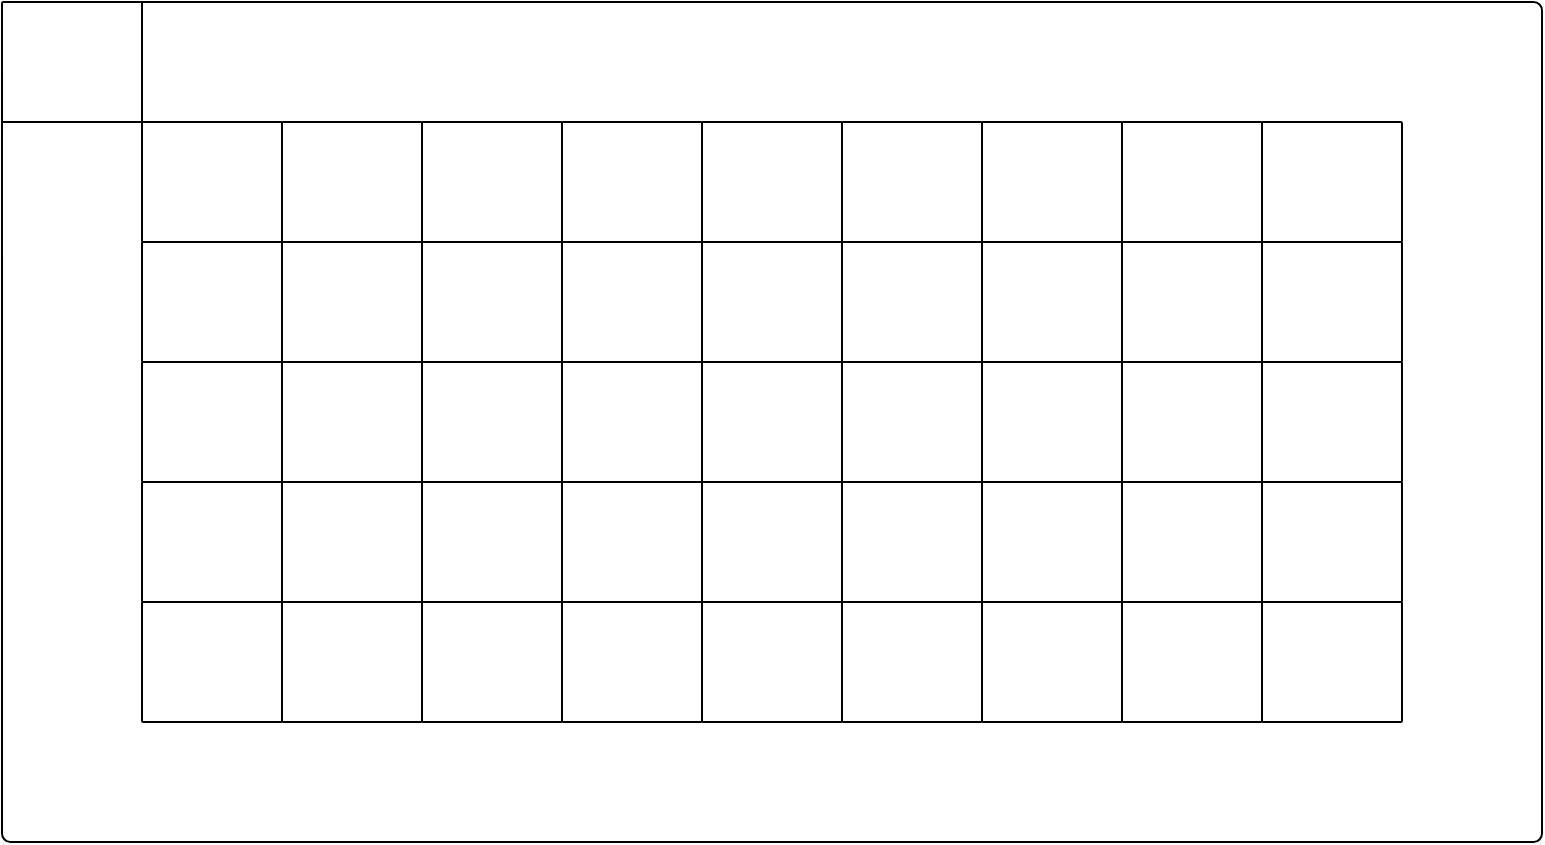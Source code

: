<mxfile version="21.2.8" type="device">
  <diagram name="Página-1" id="9aZgOW50n6HkElAPM5IO">
    <mxGraphModel dx="974" dy="456" grid="1" gridSize="10" guides="1" tooltips="1" connect="1" arrows="1" fold="1" page="1" pageScale="1" pageWidth="827" pageHeight="1169" math="0" shadow="0">
      <root>
        <mxCell id="0" />
        <mxCell id="1" parent="0" />
        <mxCell id="v1SxuAbGYxE5bJOTU45O-1" value="" style="rounded=1;whiteSpace=wrap;html=1;arcSize=1;" vertex="1" parent="1">
          <mxGeometry x="40" y="10" width="770" height="420" as="geometry" />
        </mxCell>
        <mxCell id="v1SxuAbGYxE5bJOTU45O-2" value="" style="rounded=1;whiteSpace=wrap;html=1;arcSize=1;" vertex="1" parent="1">
          <mxGeometry x="110" y="70" width="70" height="60" as="geometry" />
        </mxCell>
        <mxCell id="v1SxuAbGYxE5bJOTU45O-3" value="" style="rounded=1;whiteSpace=wrap;html=1;arcSize=1;" vertex="1" parent="1">
          <mxGeometry x="180" y="70" width="70" height="60" as="geometry" />
        </mxCell>
        <mxCell id="v1SxuAbGYxE5bJOTU45O-4" value="" style="rounded=1;whiteSpace=wrap;html=1;arcSize=1;fontStyle=0" vertex="1" parent="1">
          <mxGeometry x="250" y="70" width="70" height="60" as="geometry" />
        </mxCell>
        <mxCell id="v1SxuAbGYxE5bJOTU45O-5" value="" style="rounded=1;whiteSpace=wrap;html=1;arcSize=1;" vertex="1" parent="1">
          <mxGeometry x="320" y="70" width="70" height="60" as="geometry" />
        </mxCell>
        <mxCell id="v1SxuAbGYxE5bJOTU45O-7" value="" style="rounded=1;whiteSpace=wrap;html=1;arcSize=1;" vertex="1" parent="1">
          <mxGeometry x="460" y="70" width="70" height="60" as="geometry" />
        </mxCell>
        <mxCell id="v1SxuAbGYxE5bJOTU45O-8" value="" style="rounded=1;whiteSpace=wrap;html=1;arcSize=1;" vertex="1" parent="1">
          <mxGeometry x="110" y="130" width="70" height="60" as="geometry" />
        </mxCell>
        <mxCell id="v1SxuAbGYxE5bJOTU45O-9" value="" style="rounded=1;whiteSpace=wrap;html=1;arcSize=1;" vertex="1" parent="1">
          <mxGeometry x="110" y="190" width="70" height="60" as="geometry" />
        </mxCell>
        <mxCell id="v1SxuAbGYxE5bJOTU45O-10" value="" style="rounded=1;whiteSpace=wrap;html=1;arcSize=1;" vertex="1" parent="1">
          <mxGeometry x="110" y="250" width="70" height="60" as="geometry" />
        </mxCell>
        <mxCell id="v1SxuAbGYxE5bJOTU45O-11" value="" style="rounded=1;whiteSpace=wrap;html=1;arcSize=1;" vertex="1" parent="1">
          <mxGeometry x="110" y="310" width="70" height="60" as="geometry" />
        </mxCell>
        <mxCell id="v1SxuAbGYxE5bJOTU45O-12" value="" style="rounded=1;whiteSpace=wrap;html=1;arcSize=1;" vertex="1" parent="1">
          <mxGeometry x="530" y="70" width="70" height="60" as="geometry" />
        </mxCell>
        <mxCell id="v1SxuAbGYxE5bJOTU45O-13" value="" style="rounded=1;whiteSpace=wrap;html=1;arcSize=1;" vertex="1" parent="1">
          <mxGeometry x="600" y="70" width="70" height="60" as="geometry" />
        </mxCell>
        <mxCell id="v1SxuAbGYxE5bJOTU45O-14" value="" style="rounded=1;whiteSpace=wrap;html=1;arcSize=1;" vertex="1" parent="1">
          <mxGeometry x="670" y="70" width="70" height="60" as="geometry" />
        </mxCell>
        <mxCell id="v1SxuAbGYxE5bJOTU45O-15" value="" style="rounded=1;whiteSpace=wrap;html=1;arcSize=1;" vertex="1" parent="1">
          <mxGeometry x="180" y="130" width="70" height="60" as="geometry" />
        </mxCell>
        <mxCell id="v1SxuAbGYxE5bJOTU45O-16" value="" style="rounded=1;whiteSpace=wrap;html=1;arcSize=1;" vertex="1" parent="1">
          <mxGeometry x="250" y="190" width="70" height="60" as="geometry" />
        </mxCell>
        <mxCell id="v1SxuAbGYxE5bJOTU45O-17" value="" style="rounded=1;whiteSpace=wrap;html=1;arcSize=1;" vertex="1" parent="1">
          <mxGeometry x="320" y="250" width="70" height="60" as="geometry" />
        </mxCell>
        <mxCell id="v1SxuAbGYxE5bJOTU45O-18" value="" style="rounded=1;whiteSpace=wrap;html=1;arcSize=1;" vertex="1" parent="1">
          <mxGeometry x="390" y="250" width="70" height="60" as="geometry" />
        </mxCell>
        <mxCell id="v1SxuAbGYxE5bJOTU45O-19" value="" style="rounded=1;whiteSpace=wrap;html=1;arcSize=1;" vertex="1" parent="1">
          <mxGeometry x="460" y="250" width="70" height="60" as="geometry" />
        </mxCell>
        <mxCell id="v1SxuAbGYxE5bJOTU45O-20" value="" style="rounded=1;whiteSpace=wrap;html=1;arcSize=1;" vertex="1" parent="1">
          <mxGeometry x="530" y="250" width="70" height="60" as="geometry" />
        </mxCell>
        <mxCell id="v1SxuAbGYxE5bJOTU45O-21" value="" style="rounded=1;whiteSpace=wrap;html=1;arcSize=1;" vertex="1" parent="1">
          <mxGeometry x="600" y="250" width="70" height="60" as="geometry" />
        </mxCell>
        <mxCell id="v1SxuAbGYxE5bJOTU45O-22" value="" style="rounded=1;whiteSpace=wrap;html=1;arcSize=1;" vertex="1" parent="1">
          <mxGeometry x="670" y="310" width="70" height="60" as="geometry" />
        </mxCell>
        <mxCell id="v1SxuAbGYxE5bJOTU45O-23" value="" style="rounded=1;whiteSpace=wrap;html=1;arcSize=1;" vertex="1" parent="1">
          <mxGeometry x="390" y="70" width="70" height="60" as="geometry" />
        </mxCell>
        <mxCell id="v1SxuAbGYxE5bJOTU45O-24" value="" style="rounded=1;whiteSpace=wrap;html=1;arcSize=1;" vertex="1" parent="1">
          <mxGeometry x="250" y="130" width="70" height="60" as="geometry" />
        </mxCell>
        <mxCell id="v1SxuAbGYxE5bJOTU45O-25" value="" style="rounded=1;whiteSpace=wrap;html=1;arcSize=1;" vertex="1" parent="1">
          <mxGeometry x="320" y="130" width="70" height="60" as="geometry" />
        </mxCell>
        <mxCell id="v1SxuAbGYxE5bJOTU45O-26" value="" style="rounded=1;whiteSpace=wrap;html=1;arcSize=1;" vertex="1" parent="1">
          <mxGeometry x="390" y="130" width="70" height="60" as="geometry" />
        </mxCell>
        <mxCell id="v1SxuAbGYxE5bJOTU45O-27" value="" style="rounded=1;whiteSpace=wrap;html=1;arcSize=1;" vertex="1" parent="1">
          <mxGeometry x="460" y="130" width="70" height="60" as="geometry" />
        </mxCell>
        <mxCell id="v1SxuAbGYxE5bJOTU45O-28" value="" style="rounded=1;whiteSpace=wrap;html=1;arcSize=1;" vertex="1" parent="1">
          <mxGeometry x="530" y="130" width="70" height="60" as="geometry" />
        </mxCell>
        <mxCell id="v1SxuAbGYxE5bJOTU45O-29" value="" style="rounded=1;whiteSpace=wrap;html=1;arcSize=1;" vertex="1" parent="1">
          <mxGeometry x="320" y="190" width="70" height="60" as="geometry" />
        </mxCell>
        <mxCell id="v1SxuAbGYxE5bJOTU45O-30" value="" style="rounded=1;whiteSpace=wrap;html=1;arcSize=1;" vertex="1" parent="1">
          <mxGeometry x="390" y="190" width="70" height="60" as="geometry" />
        </mxCell>
        <mxCell id="v1SxuAbGYxE5bJOTU45O-31" value="" style="rounded=1;whiteSpace=wrap;html=1;arcSize=1;" vertex="1" parent="1">
          <mxGeometry x="460" y="190" width="70" height="60" as="geometry" />
        </mxCell>
        <mxCell id="v1SxuAbGYxE5bJOTU45O-32" value="" style="rounded=1;whiteSpace=wrap;html=1;arcSize=1;" vertex="1" parent="1">
          <mxGeometry x="530" y="190" width="70" height="60" as="geometry" />
        </mxCell>
        <mxCell id="v1SxuAbGYxE5bJOTU45O-33" value="" style="rounded=1;whiteSpace=wrap;html=1;arcSize=1;" vertex="1" parent="1">
          <mxGeometry x="600" y="190" width="70" height="60" as="geometry" />
        </mxCell>
        <mxCell id="v1SxuAbGYxE5bJOTU45O-34" value="" style="rounded=1;whiteSpace=wrap;html=1;arcSize=1;" vertex="1" parent="1">
          <mxGeometry x="320" y="310" width="70" height="60" as="geometry" />
        </mxCell>
        <mxCell id="v1SxuAbGYxE5bJOTU45O-35" value="" style="rounded=1;whiteSpace=wrap;html=1;arcSize=1;" vertex="1" parent="1">
          <mxGeometry x="390" y="310" width="70" height="60" as="geometry" />
        </mxCell>
        <mxCell id="v1SxuAbGYxE5bJOTU45O-36" value="" style="rounded=1;whiteSpace=wrap;html=1;arcSize=1;" vertex="1" parent="1">
          <mxGeometry x="460" y="310" width="70" height="60" as="geometry" />
        </mxCell>
        <mxCell id="v1SxuAbGYxE5bJOTU45O-37" value="" style="rounded=1;whiteSpace=wrap;html=1;arcSize=1;" vertex="1" parent="1">
          <mxGeometry x="530" y="310" width="70" height="60" as="geometry" />
        </mxCell>
        <mxCell id="v1SxuAbGYxE5bJOTU45O-38" value="" style="rounded=1;whiteSpace=wrap;html=1;arcSize=1;" vertex="1" parent="1">
          <mxGeometry x="600" y="310" width="70" height="60" as="geometry" />
        </mxCell>
        <mxCell id="v1SxuAbGYxE5bJOTU45O-39" value="" style="rounded=1;whiteSpace=wrap;html=1;arcSize=1;" vertex="1" parent="1">
          <mxGeometry x="180" y="190" width="70" height="60" as="geometry" />
        </mxCell>
        <mxCell id="v1SxuAbGYxE5bJOTU45O-40" value="" style="rounded=1;whiteSpace=wrap;html=1;arcSize=1;" vertex="1" parent="1">
          <mxGeometry x="180" y="250" width="70" height="60" as="geometry" />
        </mxCell>
        <mxCell id="v1SxuAbGYxE5bJOTU45O-41" value="" style="rounded=1;whiteSpace=wrap;html=1;arcSize=1;" vertex="1" parent="1">
          <mxGeometry x="180" y="310" width="70" height="60" as="geometry" />
        </mxCell>
        <mxCell id="v1SxuAbGYxE5bJOTU45O-42" value="" style="rounded=1;whiteSpace=wrap;html=1;arcSize=1;" vertex="1" parent="1">
          <mxGeometry x="250" y="250" width="70" height="60" as="geometry" />
        </mxCell>
        <mxCell id="v1SxuAbGYxE5bJOTU45O-43" value="" style="rounded=1;whiteSpace=wrap;html=1;arcSize=1;" vertex="1" parent="1">
          <mxGeometry x="250" y="310" width="70" height="60" as="geometry" />
        </mxCell>
        <mxCell id="v1SxuAbGYxE5bJOTU45O-46" value="" style="rounded=1;whiteSpace=wrap;html=1;arcSize=1;" vertex="1" parent="1">
          <mxGeometry x="670" y="190" width="70" height="60" as="geometry" />
        </mxCell>
        <mxCell id="v1SxuAbGYxE5bJOTU45O-47" value="" style="rounded=1;whiteSpace=wrap;html=1;arcSize=1;" vertex="1" parent="1">
          <mxGeometry x="670" y="130" width="70" height="60" as="geometry" />
        </mxCell>
        <mxCell id="v1SxuAbGYxE5bJOTU45O-48" value="" style="rounded=1;whiteSpace=wrap;html=1;arcSize=1;" vertex="1" parent="1">
          <mxGeometry x="670" y="250" width="70" height="60" as="geometry" />
        </mxCell>
        <mxCell id="v1SxuAbGYxE5bJOTU45O-49" value="" style="rounded=1;whiteSpace=wrap;html=1;arcSize=1;" vertex="1" parent="1">
          <mxGeometry x="600" y="130" width="70" height="60" as="geometry" />
        </mxCell>
        <mxCell id="v1SxuAbGYxE5bJOTU45O-51" value="" style="rounded=1;whiteSpace=wrap;html=1;arcSize=1;" vertex="1" parent="1">
          <mxGeometry x="40" y="10" width="70" height="60" as="geometry" />
        </mxCell>
      </root>
    </mxGraphModel>
  </diagram>
</mxfile>
